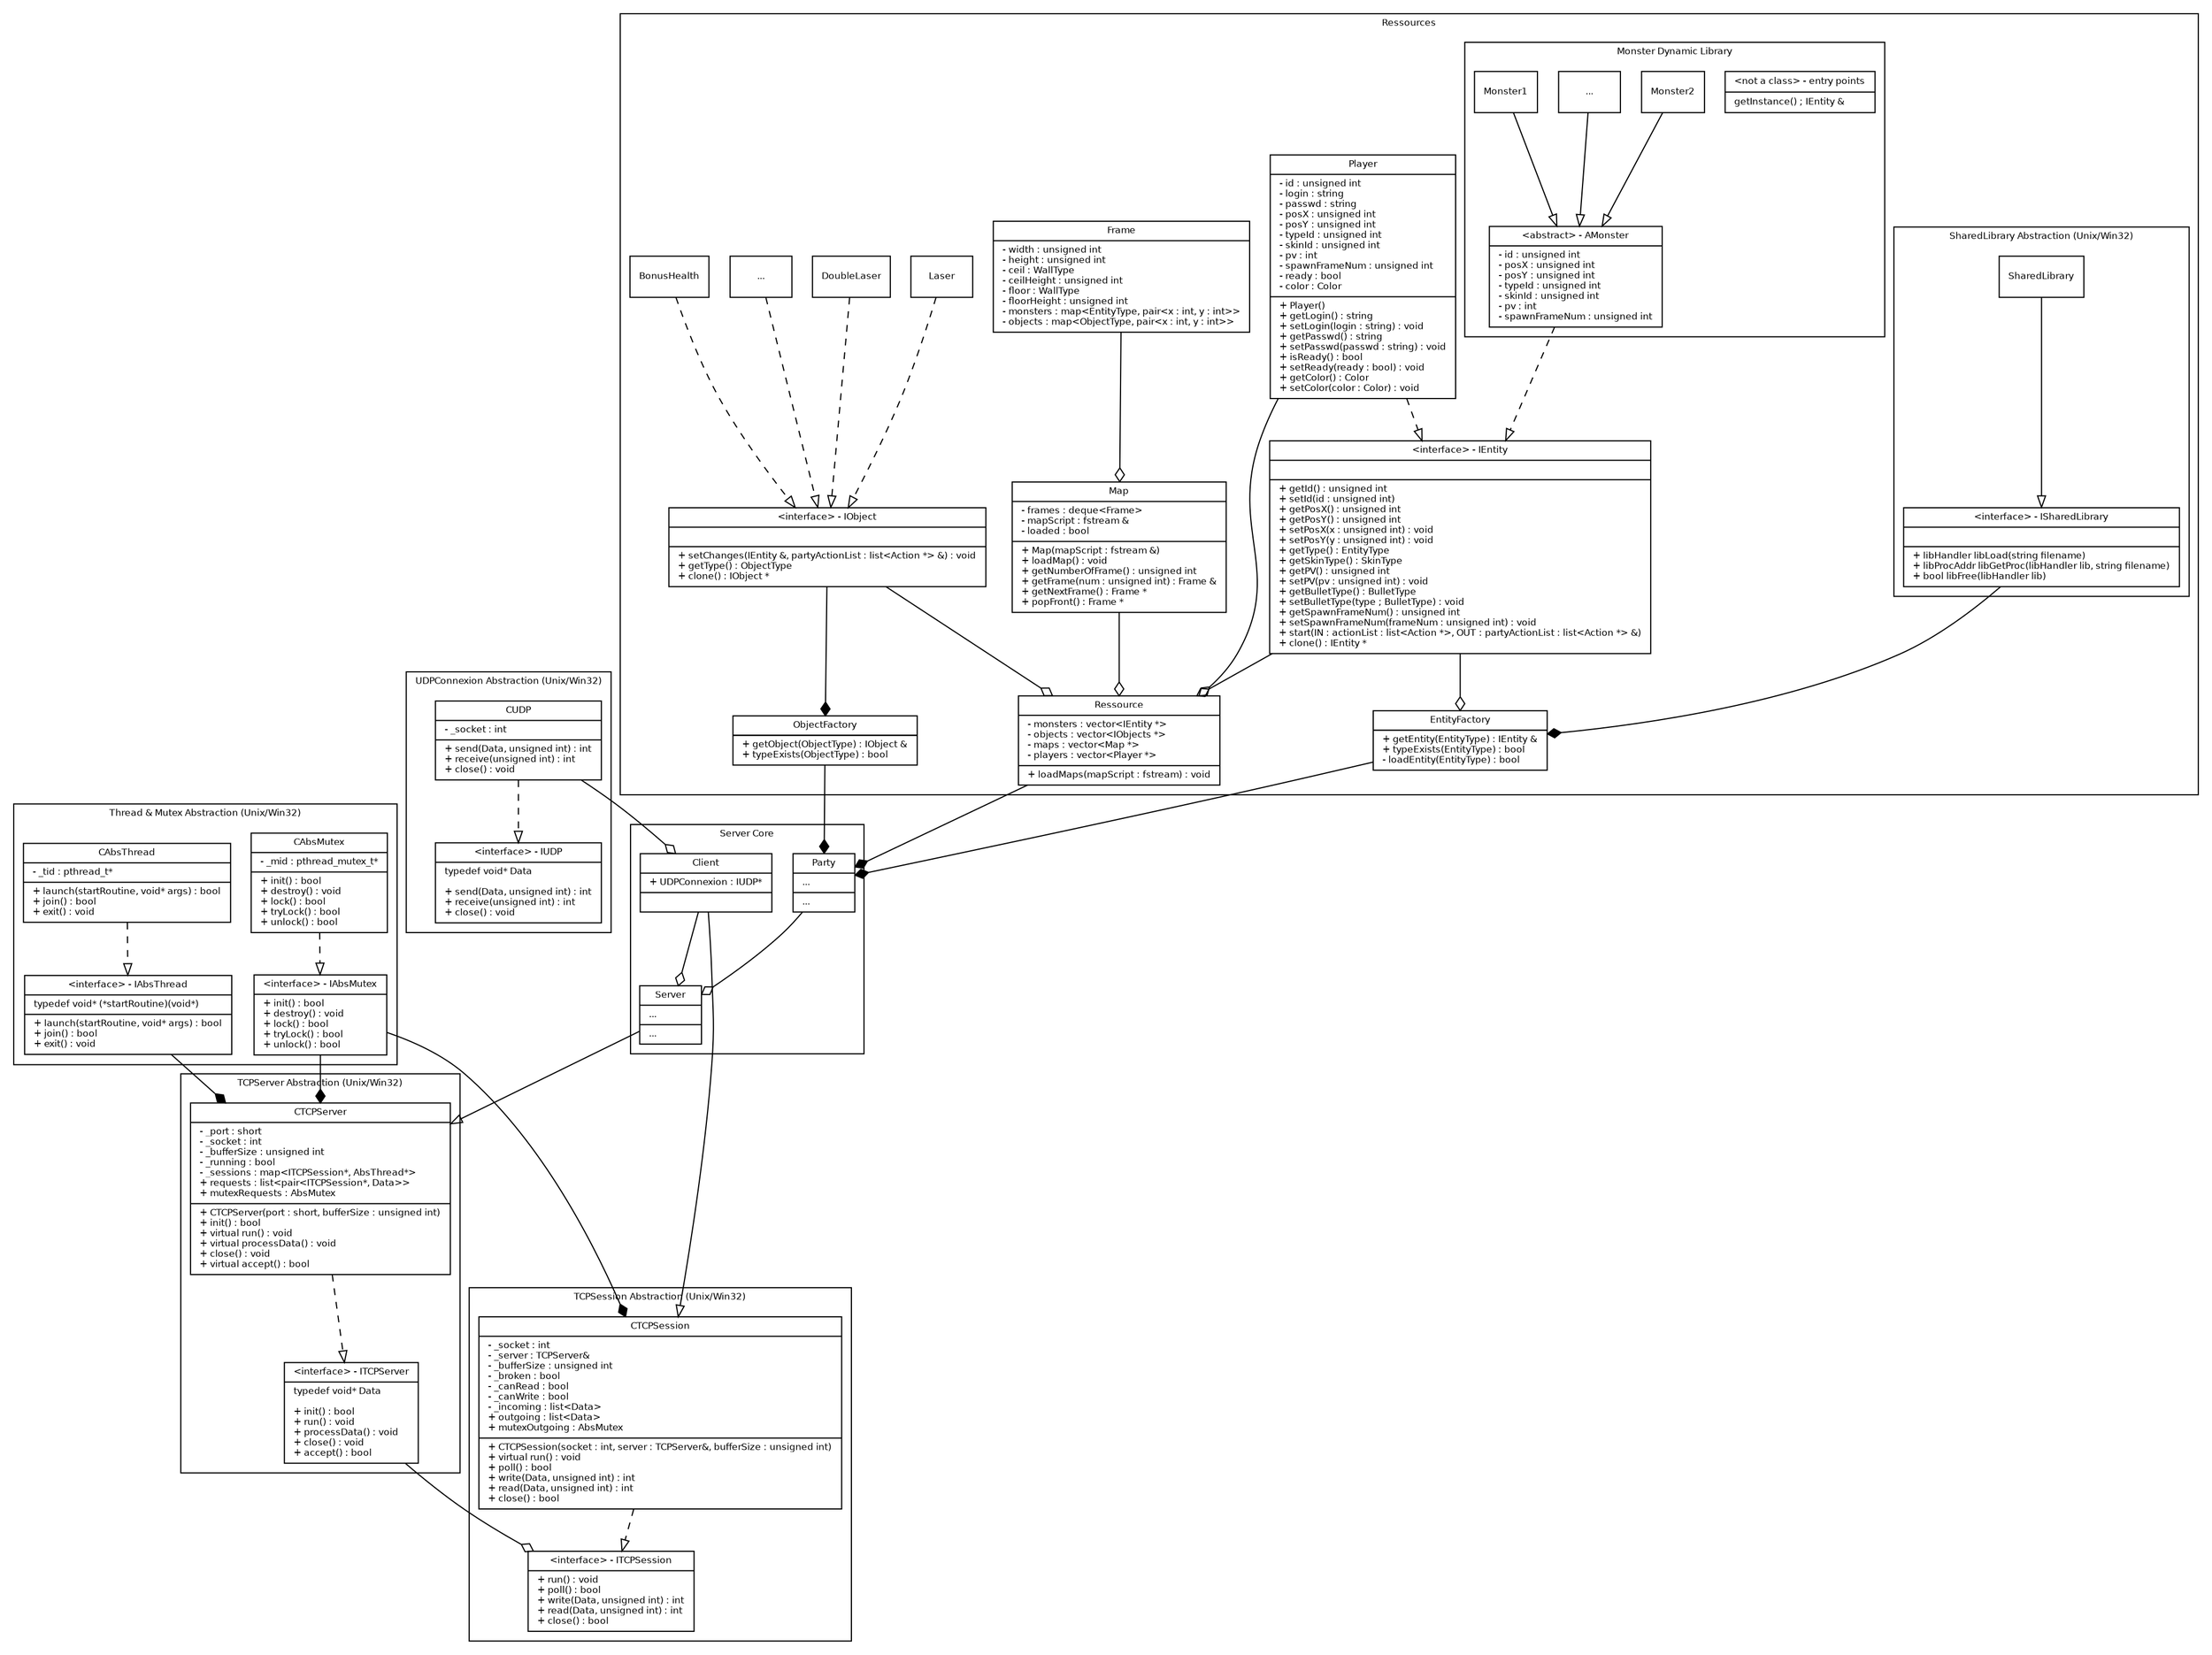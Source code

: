digraph G {
fontname = "Bitstream Vera Sans"
fontsize = 8

node [
fontname = "Bitstream Vera Sans"
fontsize = 8
shape = "record"
]

edge [
fontname = "Bitstream Vera Sans"
fontsize = 8
]

//
// RESSOURCES
//
subgraph clusterRessources {
label = "Ressources"

// Interface IEntity
IEntity [
label = "{\
\<interface\> - IEntity||\
+ getId() : unsigned int\l\
+ setId(id : unsigned int)\l\
+ getPosX() : unsigned int\l\
+ getPosY() : unsigned int\l\
+ setPosX(x : unsigned int) : void\l\
+ setPosY(y : unsigned int) : void\l\
+ getType() : EntityType\l\
+ getSkinType() : SkinType\l\
+ getPV() : unsigned int\l\
+ setPV(pv : unsigned int) : void\l\
+ getBulletType() : BulletType\l\
+ setBulletType(type ; BulletType) : void\l\
+ getSpawnFrameNum() : unsigned int\l\
+ setSpawnFrameNum(frameNum : unsigned int) : void\l\
+ start(IN : actionList : list\<Action *\>, OUT : partyActionList : list\<Action *\> &)\l\
+ clone() : IEntity *\l\
}"
]

// Class player
Player [
label = "{\
Player|\
- id : unsigned int\l\
- login : string\l\
- passwd : string\l\
- posX : unsigned int\l\
- posY : unsigned int\l\
- typeId : unsigned int\l\
- skinId : unsigned int\l\
- pv : int\l\
- spawnFrameNum : unsigned int\l\
- ready : bool\l\
- color : Color\l|\
+ Player()\l\
+ getLogin() : string\l\
+ setLogin(login : string) : void\l\
+ getPasswd() : string\l\
+ setPasswd(passwd : string) : void\l\
+ isReady() : bool\l\
+ setReady(ready : bool) : void\l\
+ getColor() : Color\l\
+ setColor(color : Color) : void\l\
}"
]

// Class Entity Factory
EntityFactory [
label = "{\
EntityFactory|\
#ifdef UNIX\l\
	typedef libHandler void*\l\
	typedef libProcAddr void*\l\
#endif\l\
#ifdef WIN32\l\
	typedef libHandler HMODULE\l\
	typedef libProcAddr FARPROC\l\
#endif\l\
- entities : map<EntityType, IEntity>\l\
- libHandler : ISharedLybrary &\l\
- \<static\> currentId : unsigned int\l|\
+ getEntity(EntityType) : IEntity &\l\
+ typeExists(EntityType) : bool\l\
- loadEntity(EntityType) : bool\l\
}"
]

//Class ObjectFactory
ObjectFactory [
label = "{\
ObjectFactory|\
- objects : map<ObjectType, IObject>\l|\
+ getObject(ObjectType) : IObject &\l\
+ typeExists(ObjectType) : bool\l\
}"
]

// Interface IObject
IObject [
label = "{\
\<interface\> - IObject||\
+ setChanges(IEntity &, partyActionList : list\<Action *\> &) : void\l\
+ getType() : ObjectType\l\
+ clone() : IObject *\l\
}"
]

// Class BonusHealth
BonusHealth [
label = "{BonusHealth}"
]

// Class Laser
Laser [
label = "{Laser}"
]

// Class DoubleLaser
DoubleLaser [
label = "{DoubleLaser}"
]

// Class Object0
Object0 [
label = "{...}"
]

// Class Ressoruce
Ressource [
label = "{\
Ressource|\
- monsters : vector\<IEntity *\>\l\
- objects : vector\<IObjects *\>\l\
- maps : vector\<Map *\>\l\
- players : vector\<Player *\>\l|\
+ loadMaps(mapScript : fstream) : void\l\
}"
]

// Class Map
Map [
label = "{\
Map|\
- frames : deque\<Frame\>\l\
- mapScript : fstream &\l\
- loaded : bool\l|\
+ Map(mapScript : fstream &)\l\
+ loadMap() : void\l\
+ getNumberOfFrame() : unsigned int\l\
+ getFrame(num : unsigned int) : Frame &\l\
+ getNextFrame() : Frame *\l\
+ popFront() : Frame *\l\
}"
]

// Class Frame
Frame [
label = "{\
Frame|\
- width : unsigned int\l\
- height : unsigned int\l\
- ceil : WallType\l\
- ceilHeight : unsigned int\l\
- floor : WallType\l\
- floorHeight : unsigned int\l\
- monsters : map\<EntityType, pair\<x : int, y : int\>\>\l\
- objects : map\<ObjectType, pair\<x : int, y : int\>\>\l\
}"
]

//
// SHARED LIBRARY ABSTRACTION
//
subgraph clusterAbsSharedLibrary {
label = "SharedLibrary Abstraction (Unix/Win32)"

// Interface ISharedLibrary
ISharedLibrary [
label = "{\
\<interface\> - ISharedLibrary||\
+ libHandler libLoad(string filename)\l\
+ libProcAddr libGetProc(libHandler lib, string filename)\l\
+ bool libFree(libHandler lib)\l\
}"
]

// Class SharedLibrary_unix
SharedLibrary_unix [
label = "SharedLibrary"
]

} // End : Shared Library Abstraction

//
// MONSTER LIBRARY
//
subgraph clusterMonstersLibrary {
label = "Monster Dynamic Library"

// Abstract class AMonster
AMonster [
label = "{\
\<abstract\> - AMonster|\
- id : unsigned int\l\
- posX : unsigned int\l\
- posY : unsigned int\l\
- typeId : unsigned int\l\
- skinId : unsigned int\l\
- pv : int\l\
- spawnFrameNum : unsigned int\l\
}"
]

// Entry points
EntryDynamicLibrary [
label = "{\
\<not a class\> - entry points|\
getInstance() ; IEntity &\l\
}"
]

// Class Monster1
Monster1 [
label = "{Monster1}"
]

// Class Monster2
Monster2 [
label = "{Monster2}"
]

// Class Monster3
Monster3 [
label = "{...}"
]

} // End : Monster Library

edge [
arrowhead = "odiamond"
style = "solid"
]

IEntity -> EntityFactory
IEntity -> Ressource
Map -> Ressource
IObject -> Ressource
Frame -> Map
Player -> Ressource

edge [
arrowhead = "diamond"
style = "solid"
]

ISharedLibrary -> EntityFactory
IObject -> ObjectFactory

edge [
arrowhead = "onormal"
style = "solid"
]

SharedLibrary_unix -> ISharedLibrary
Monster1 -> AMonster
Monster2 -> AMonster
Monster3 -> AMonster

edge [
arrowhead = "onormal"
style = "dashed"
]

Player -> IEntity
AMonster -> IEntity
BonusHealth -> IObject
Laser -> IObject
DoubleLaser -> IObject
Object0 -> IObject

} // End : Ressource


//
// SERVER CORE
//
subgraph clusterServerCore {
label = "Server Core"

// Class Party
Party [
label = "{\
Party|...\l|...\l\
}"
]

// Class Server
Server [
label = "{\
Server|...\l|...\l\
}"
]

Client [
label = "{\
Client|\
+ UDPConnexion : IUDP*\l|\
}"
]

edge [
arrowhead = "diamond"
style = "solid"
]

Ressource -> Party
EntityFactory -> Party
ObjectFactory -> Party

edge [
arrowhead = "odiamond"
style = "solid"
]

Party -> Server

} // End : Server Core

//
// TCPSESSION
//
subgraph clusterTCPSession {
label = "TCPSession Abstraction (Unix/Win32)"

// Interface ITCPSession
ITCPSession [
label = "{\
\<interface\> - ITCPSession|\
+ run() : void\l\
+ poll() : bool\l\
+ write(Data, unsigned int) : int\l\
+ read(Data, unsigned int) : int\l\
+ close() : bool\l\
}"
]

// Class CTCPSession
CTCPSession [
label = "{\
CTCPSession|\
- _socket : int\l\
- _server : TCPServer&\l\
- _bufferSize : unsigned int\l\
- _broken : bool\l\
- _canRead : bool\l\
- _canWrite : bool\l\
- _incoming : list\<Data\>\l\
+ outgoing : list\<Data\>\l\
+ mutexOutgoing : AbsMutex\l|\
+ CTCPSession(socket : int, server : TCPServer&, bufferSize : unsigned int)\l\
+ virtual run() : void\l\
+ poll() : bool\l\
+ write(Data, unsigned int) : int\l\
+ read(Data, unsigned int) : int\l\
+ close() : bool\l\
}"
]

edge [
arrowhead = "onormal"
style = "dashed"
]

CTCPSession -> ITCPSession

}

/*
// Interface ITCPClient
ITCPClient [
label = "{\
\<interface\> - ITCPClient|\
typedef void* Data\l\l\
+ connect() : bool\l\
+ write(Date, unsigned int) : int\l\
+ read(Data, unsigned int) : int\l\
+ close() : bool\l\
}"
]

// Class CTCPClient
CTCPClient [
label = "{\
CTCPClient|\
- _socket : int\l|\
+ connect() : bool\l\
+ write(Date, unsigned int) : int\l\
+ read(Data, unsigned int) : int\l\
+ close() : bool\l\
}"
]

// Class CTCPClient_Win32
CTCPClient_Win32 [
label = "{\
CTCPClient_Win32|\
- _socket : SOCKET\l|\
+ connect() : bool\l\
+ write(Date, unsigned int) : int\l\
+ read(Data, unsigned int) : int\l\
+ close() : bool\l\
}"
]

edge [
arrowhead = "onormal"
style = "dashed"
]

CTCPClient -> ITCPClient
CTCPClient_Win32 -> ITCPClient
*/

//
// TCPSESSION
//
subgraph clusterUDP {
label = "UDPConnexion Abstraction (Unix/Win32)"

// Interface IUDP
IUDP [
label = "{\
\<interface\> - IUDP|\
typedef void* Data\l\l\
+ send(Data, unsigned int) : int\l\
+ receive(unsigned int) : int\l\
+ close() : void\l\
}"
]

// Class CUDP
CUDP [
label = "{\
CUDP|\
- _socket : int\l|\
+ send(Data, unsigned int) : int\l\
+ receive(unsigned int) : int\l\
+ close() : void\l\
}"
]

edge [
arrowhead = "onormal"
style = "dashed"
]

CUDP -> IUDP

edge [
arrowhead = "odiamond"
style = "solid"
]

CUDP -> Client

} // End IUDP

//
// TCPSERVER
//
subgraph clusterTCPServer {
label = "TCPServer Abstraction (Unix/Win32)"

// Interface ITCPServer
ITCPServer [
label = "{\
\<interface\> - ITCPServer|\
typedef void* Data\l\l\
+ init() : bool\l\
+ run() : void\l\
+ processData() : void\l\
+ close() : void\l\
+ accept() : bool\l\
}"
]

// Class CTCPServer
CTCPServer [
label = "{\
CTCPServer|\
- _port : short\l\
- _socket : int\l\
- _bufferSize : unsigned int\l\
- _running : bool\l\
- _sessions : map\<ITCPSession*, AbsThread*\>\l\
+ requests : list\<pair\<ITCPSession*, Data\>\>\l\
+ mutexRequests : AbsMutex\l|\
+ CTCPServer(port : short, bufferSize : unsigned int)\l\
+ init() : bool\l\
+ virtual run() : void\l\
+ virtual processData() : void\l\
+ close() : void\l\
+ virtual accept() : bool\l\
}"
]

edge [
arrowhead = "onormal"
style = "dashed"
]

CTCPServer -> ITCPServer

} // End : TCPServer

//
// THREAD
//
subgraph clusterThread {
label = "Thread & Mutex Abstraction (Unix/Win32)"

// Interface thread
IAbsThread [
label = "{\
\<interface\> - IAbsThread|\
typedef void* (*startRoutine)(void*)\l|\
+ launch(startRoutine, void* args) : bool\l\
+ join() : bool\l\
+ exit() : void\l\
}"
]

// Concrete thread class for unix
CAbsThread [
label = "{\
CAbsThread|\
- _tid : pthread_t*\l|\
+ launch(startRoutine, void* args) : bool\l\
+ join() : bool\l\
+ exit() : void\l\
}"
]

edge [
arrowhead = "onormal"
style = "dashed"
]

CAbsThread -> IAbsThread

// Interface IAbsMutex
IAbsMutex [
label = "{\
\<interface\> - IAbsMutex|\
+ init() : bool\l\
+ destroy() : void\l\
+ lock() : bool\l\
+ tryLock() : bool\l\
+ unlock() : bool\l\
}"
]

// Class CAbsMutex
CAbsMutex [
label = "{\
CAbsMutex|\
- _mid : pthread_mutex_t*\l|\
+ init() : bool\l\
+ destroy() : void\l\
+ lock() : bool\l\
+ tryLock() : bool\l\
+ unlock() : bool\l\
}"
]

edge [
arrowhead = "onormal"
style = "dashed"
]

CAbsMutex -> IAbsMutex

} // End : thread

edge [
arrowhead = "diamond"
style = "solid"
]

IAbsMutex -> CTCPServer
IAbsMutex -> CTCPSession
IAbsThread -> CTCPServer

edge [
arrowhead = "odiamond"
style = "solid"
]

ITCPServer -> ITCPSession
Client -> Server

edge [
arrowhead = "onormal"
style = "solid"
]

Client -> CTCPSession

edge [
arrowhead = "onormal"
style = "solid"
]

Server -> CTCPServer

}

